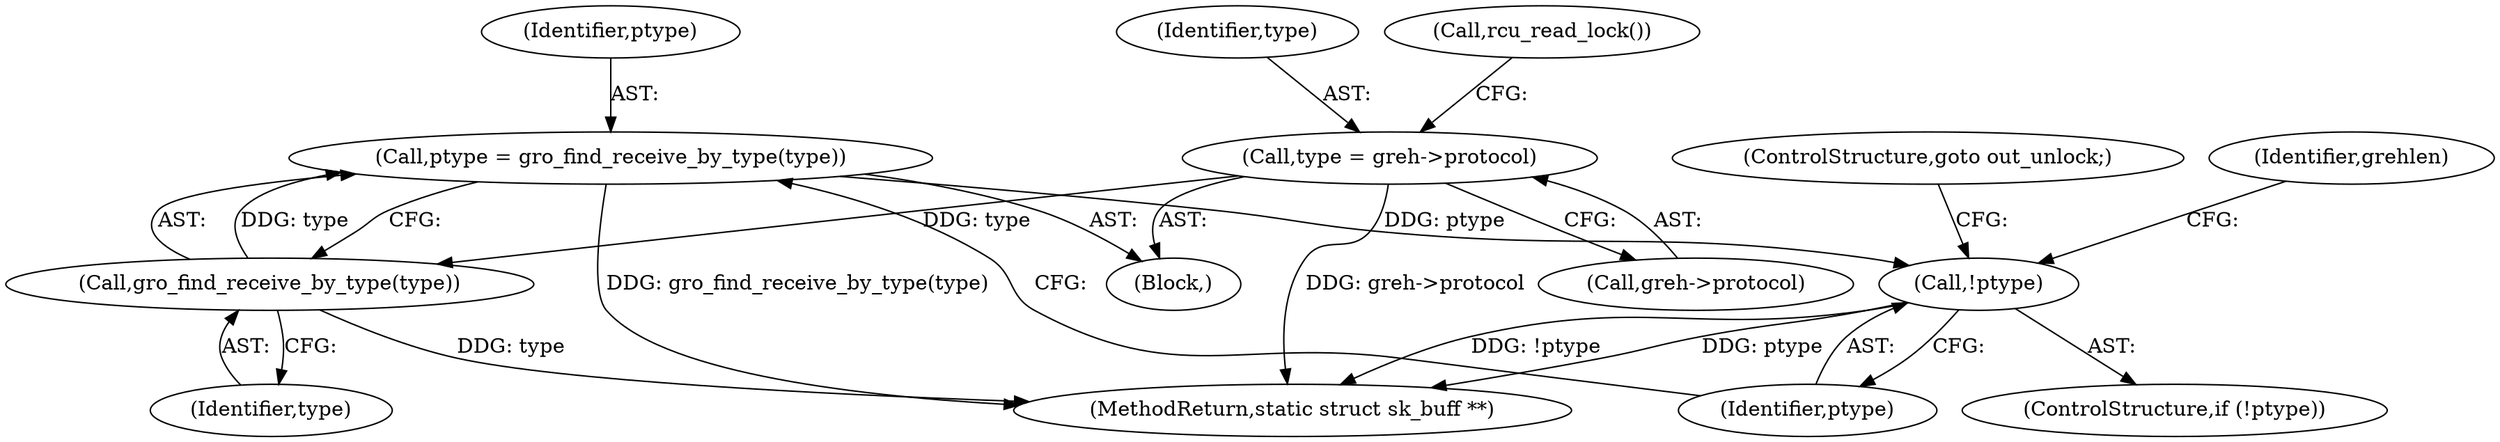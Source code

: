 digraph "0_linux_fac8e0f579695a3ecbc4d3cac369139d7f819971_0@pointer" {
"1000186" [label="(Call,ptype = gro_find_receive_by_type(type))"];
"1000188" [label="(Call,gro_find_receive_by_type(type))"];
"1000180" [label="(Call,type = greh->protocol)"];
"1000191" [label="(Call,!ptype)"];
"1000108" [label="(Block,)"];
"1000188" [label="(Call,gro_find_receive_by_type(type))"];
"1000191" [label="(Call,!ptype)"];
"1000187" [label="(Identifier,ptype)"];
"1000180" [label="(Call,type = greh->protocol)"];
"1000192" [label="(Identifier,ptype)"];
"1000366" [label="(MethodReturn,static struct sk_buff **)"];
"1000189" [label="(Identifier,type)"];
"1000186" [label="(Call,ptype = gro_find_receive_by_type(type))"];
"1000193" [label="(ControlStructure,goto out_unlock;)"];
"1000195" [label="(Identifier,grehlen)"];
"1000185" [label="(Call,rcu_read_lock())"];
"1000182" [label="(Call,greh->protocol)"];
"1000190" [label="(ControlStructure,if (!ptype))"];
"1000181" [label="(Identifier,type)"];
"1000186" -> "1000108"  [label="AST: "];
"1000186" -> "1000188"  [label="CFG: "];
"1000187" -> "1000186"  [label="AST: "];
"1000188" -> "1000186"  [label="AST: "];
"1000192" -> "1000186"  [label="CFG: "];
"1000186" -> "1000366"  [label="DDG: gro_find_receive_by_type(type)"];
"1000188" -> "1000186"  [label="DDG: type"];
"1000186" -> "1000191"  [label="DDG: ptype"];
"1000188" -> "1000189"  [label="CFG: "];
"1000189" -> "1000188"  [label="AST: "];
"1000188" -> "1000366"  [label="DDG: type"];
"1000180" -> "1000188"  [label="DDG: type"];
"1000180" -> "1000108"  [label="AST: "];
"1000180" -> "1000182"  [label="CFG: "];
"1000181" -> "1000180"  [label="AST: "];
"1000182" -> "1000180"  [label="AST: "];
"1000185" -> "1000180"  [label="CFG: "];
"1000180" -> "1000366"  [label="DDG: greh->protocol"];
"1000191" -> "1000190"  [label="AST: "];
"1000191" -> "1000192"  [label="CFG: "];
"1000192" -> "1000191"  [label="AST: "];
"1000193" -> "1000191"  [label="CFG: "];
"1000195" -> "1000191"  [label="CFG: "];
"1000191" -> "1000366"  [label="DDG: !ptype"];
"1000191" -> "1000366"  [label="DDG: ptype"];
}
